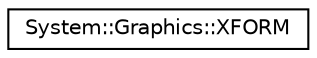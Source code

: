 digraph G
{
  edge [fontname="Helvetica",fontsize="10",labelfontname="Helvetica",labelfontsize="10"];
  node [fontname="Helvetica",fontsize="10",shape=record];
  rankdir="LR";
  Node1 [label="System::Graphics::XFORM",height=0.2,width=0.4,color="black", fillcolor="white", style="filled",URL="$struct_system_1_1_graphics_1_1_x_f_o_r_m.html"];
}
